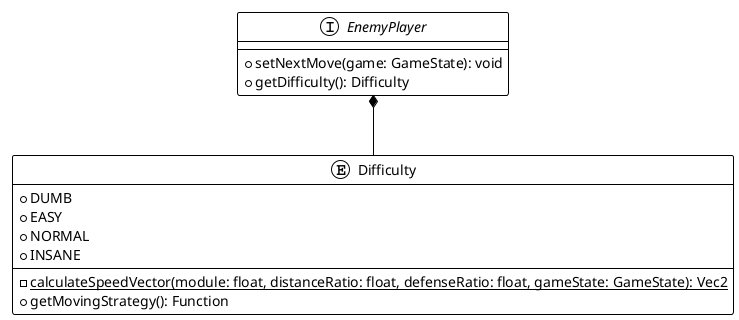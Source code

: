 @startuml enemyPlayer
!theme plain

interface EnemyPlayer {
    + setNextMove(game: GameState): void
    + getDifficulty(): Difficulty
}

enum Difficulty {
    + DUMB 
    + EASY 
    + NORMAL
    + INSANE
    - {static} calculateSpeedVector(module: float, distanceRatio: float, defenseRatio: float, gameState: GameState): Vec2
    + getMovingStrategy(): Function
}

Difficulty -u-* EnemyPlayer

@enduml

@startuml achievement
!theme plain

interface Achievement {
    + getIcon(): Image
    + getName(): String
    + getDescription(): String
    + getCondition(): Predicate
    + isUnlocked(gamestate: Gamestate): boolean
}

class AchievementImpl {
    - icon: Image
    - name: String
    - description: String
    - condition: Predicate
}

interface AchievementLogic {
    + addAchievement(achievement: Achievement): void
    + addAchievements(achievements: List): void
    + getAchievements(): List
}

class AchievementLogicImpl {
    - achievements: ArrayList
}

AchievementImpl -.u-^ Achievement
AchievementLogicImpl -.u-^ AchievementLogic

@enduml

@startuml achievementGUI
!theme plain

interface Achievement {
}

class AchievementLabel {
}

Achievement -u-* AchievementLabel

@enduml

@startuml achievementFactory
!theme plain

interface AchievementLogicsFactory {
    + baseAchievements(): AchievementLogics
    + fromList(achievements: List): AchievementLogics
}

class AchievementLogicsFactoryImpl {
}

AchievementLogicsFactoryImpl -.u-^ AchievementLogicsFactory

@enduml